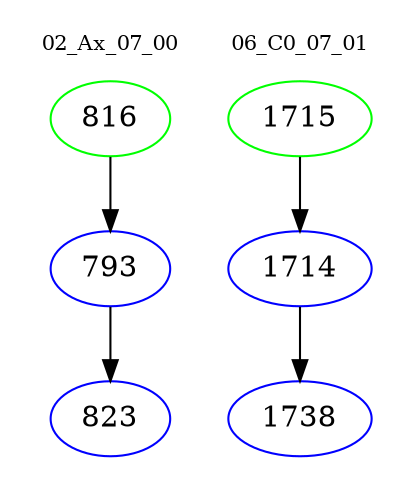 digraph{
subgraph cluster_0 {
color = white
label = "02_Ax_07_00";
fontsize=10;
T0_816 [label="816", color="green"]
T0_816 -> T0_793 [color="black"]
T0_793 [label="793", color="blue"]
T0_793 -> T0_823 [color="black"]
T0_823 [label="823", color="blue"]
}
subgraph cluster_1 {
color = white
label = "06_C0_07_01";
fontsize=10;
T1_1715 [label="1715", color="green"]
T1_1715 -> T1_1714 [color="black"]
T1_1714 [label="1714", color="blue"]
T1_1714 -> T1_1738 [color="black"]
T1_1738 [label="1738", color="blue"]
}
}

